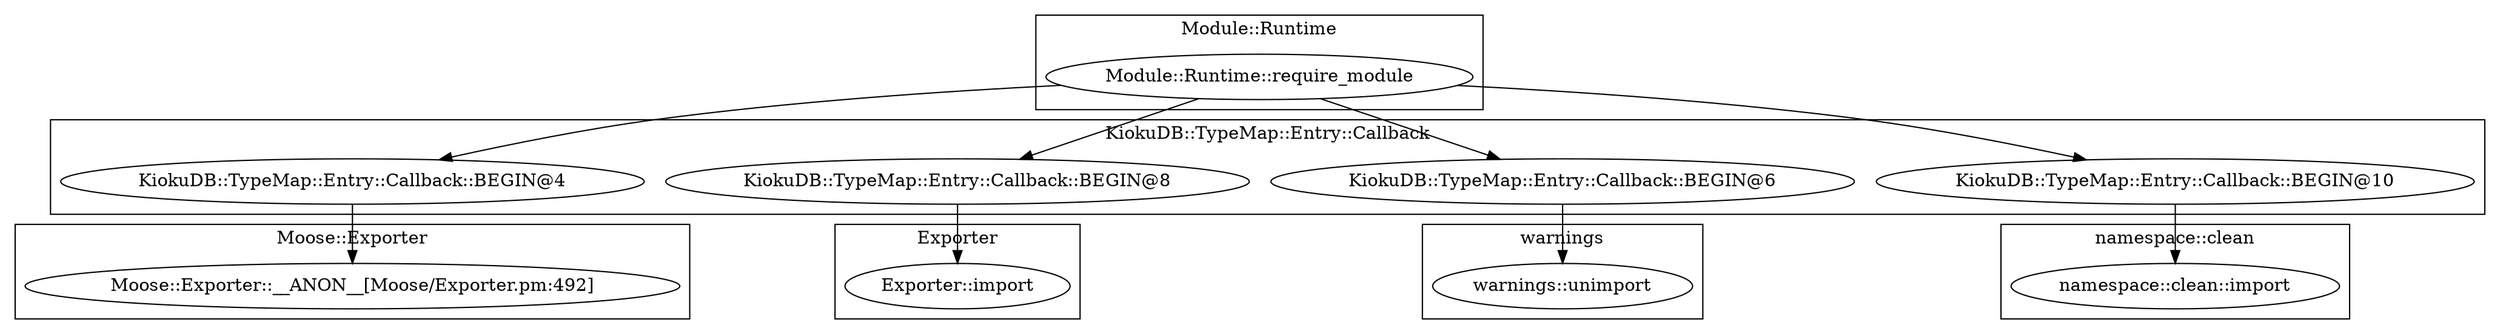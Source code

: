 digraph {
graph [overlap=false]
subgraph cluster_namespace_clean {
	label="namespace::clean";
	"namespace::clean::import";
}
subgraph cluster_KiokuDB_TypeMap_Entry_Callback {
	label="KiokuDB::TypeMap::Entry::Callback";
	"KiokuDB::TypeMap::Entry::Callback::BEGIN@4";
	"KiokuDB::TypeMap::Entry::Callback::BEGIN@8";
	"KiokuDB::TypeMap::Entry::Callback::BEGIN@6";
	"KiokuDB::TypeMap::Entry::Callback::BEGIN@10";
}
subgraph cluster_warnings {
	label="warnings";
	"warnings::unimport";
}
subgraph cluster_Module_Runtime {
	label="Module::Runtime";
	"Module::Runtime::require_module";
}
subgraph cluster_Exporter {
	label="Exporter";
	"Exporter::import";
}
subgraph cluster_Moose_Exporter {
	label="Moose::Exporter";
	"Moose::Exporter::__ANON__[Moose/Exporter.pm:492]";
}
"Module::Runtime::require_module" -> "KiokuDB::TypeMap::Entry::Callback::BEGIN@10";
"KiokuDB::TypeMap::Entry::Callback::BEGIN@10" -> "namespace::clean::import";
"KiokuDB::TypeMap::Entry::Callback::BEGIN@4" -> "Moose::Exporter::__ANON__[Moose/Exporter.pm:492]";
"KiokuDB::TypeMap::Entry::Callback::BEGIN@8" -> "Exporter::import";
"Module::Runtime::require_module" -> "KiokuDB::TypeMap::Entry::Callback::BEGIN@8";
"KiokuDB::TypeMap::Entry::Callback::BEGIN@6" -> "warnings::unimport";
"Module::Runtime::require_module" -> "KiokuDB::TypeMap::Entry::Callback::BEGIN@4";
"Module::Runtime::require_module" -> "KiokuDB::TypeMap::Entry::Callback::BEGIN@6";
}
